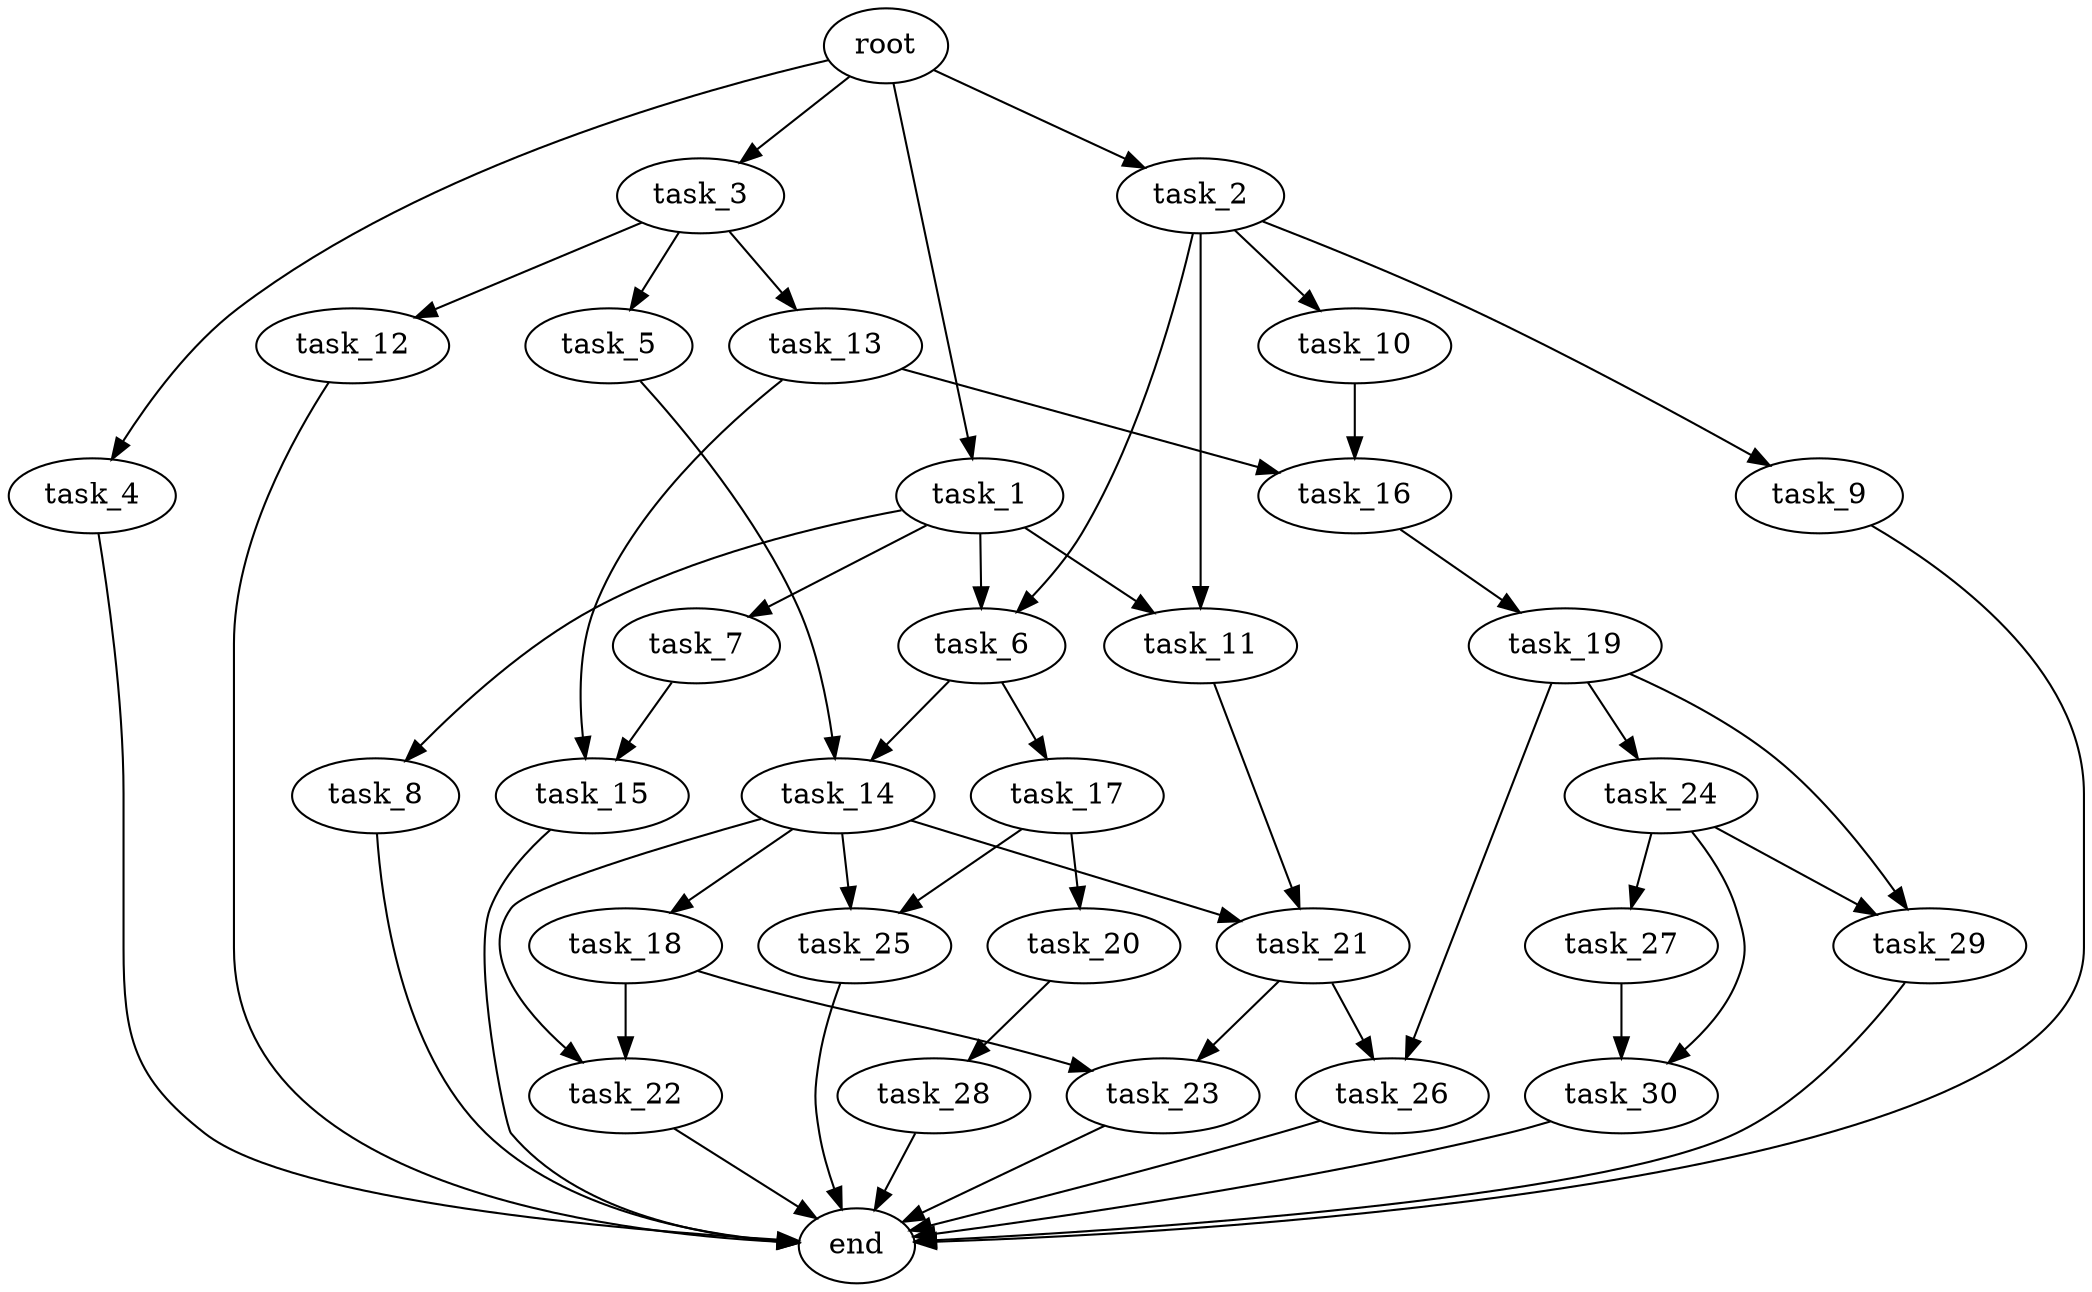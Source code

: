 digraph G {
  root [size="0.000000e+00"];
  task_1 [size="3.222809e+09"];
  task_2 [size="8.332453e+09"];
  task_3 [size="1.906577e+09"];
  task_4 [size="6.767805e+09"];
  task_5 [size="6.267243e+09"];
  task_6 [size="2.488982e+09"];
  task_7 [size="6.935554e+09"];
  task_8 [size="3.444153e+09"];
  task_9 [size="1.290179e+09"];
  task_10 [size="3.836121e+09"];
  task_11 [size="5.887118e+09"];
  task_12 [size="1.671035e+09"];
  task_13 [size="8.238614e+09"];
  task_14 [size="2.982724e+09"];
  task_15 [size="2.908987e+09"];
  task_16 [size="7.278591e+09"];
  task_17 [size="5.964103e+09"];
  task_18 [size="3.379014e+09"];
  task_19 [size="8.879852e+09"];
  task_20 [size="9.954729e+09"];
  task_21 [size="3.427986e+09"];
  task_22 [size="9.013936e+09"];
  task_23 [size="3.593150e+09"];
  task_24 [size="1.885072e+09"];
  task_25 [size="9.480895e+09"];
  task_26 [size="9.182136e+09"];
  task_27 [size="4.034513e+09"];
  task_28 [size="2.284954e+09"];
  task_29 [size="7.271961e+09"];
  task_30 [size="1.312927e+09"];
  end [size="0.000000e+00"];

  root -> task_1 [size="1.000000e-12"];
  root -> task_2 [size="1.000000e-12"];
  root -> task_3 [size="1.000000e-12"];
  root -> task_4 [size="1.000000e-12"];
  task_1 -> task_6 [size="1.244491e+08"];
  task_1 -> task_7 [size="6.935554e+08"];
  task_1 -> task_8 [size="3.444153e+08"];
  task_1 -> task_11 [size="2.943559e+08"];
  task_2 -> task_6 [size="1.244491e+08"];
  task_2 -> task_9 [size="1.290179e+08"];
  task_2 -> task_10 [size="3.836121e+08"];
  task_2 -> task_11 [size="2.943559e+08"];
  task_3 -> task_5 [size="6.267243e+08"];
  task_3 -> task_12 [size="1.671035e+08"];
  task_3 -> task_13 [size="8.238614e+08"];
  task_4 -> end [size="1.000000e-12"];
  task_5 -> task_14 [size="1.491362e+08"];
  task_6 -> task_14 [size="1.491362e+08"];
  task_6 -> task_17 [size="5.964103e+08"];
  task_7 -> task_15 [size="1.454494e+08"];
  task_8 -> end [size="1.000000e-12"];
  task_9 -> end [size="1.000000e-12"];
  task_10 -> task_16 [size="3.639296e+08"];
  task_11 -> task_21 [size="1.713993e+08"];
  task_12 -> end [size="1.000000e-12"];
  task_13 -> task_15 [size="1.454494e+08"];
  task_13 -> task_16 [size="3.639296e+08"];
  task_14 -> task_18 [size="3.379014e+08"];
  task_14 -> task_21 [size="1.713993e+08"];
  task_14 -> task_22 [size="4.506968e+08"];
  task_14 -> task_25 [size="4.740448e+08"];
  task_15 -> end [size="1.000000e-12"];
  task_16 -> task_19 [size="8.879852e+08"];
  task_17 -> task_20 [size="9.954729e+08"];
  task_17 -> task_25 [size="4.740448e+08"];
  task_18 -> task_22 [size="4.506968e+08"];
  task_18 -> task_23 [size="1.796575e+08"];
  task_19 -> task_24 [size="1.885072e+08"];
  task_19 -> task_26 [size="4.591068e+08"];
  task_19 -> task_29 [size="3.635981e+08"];
  task_20 -> task_28 [size="2.284954e+08"];
  task_21 -> task_23 [size="1.796575e+08"];
  task_21 -> task_26 [size="4.591068e+08"];
  task_22 -> end [size="1.000000e-12"];
  task_23 -> end [size="1.000000e-12"];
  task_24 -> task_27 [size="4.034513e+08"];
  task_24 -> task_29 [size="3.635981e+08"];
  task_24 -> task_30 [size="6.564633e+07"];
  task_25 -> end [size="1.000000e-12"];
  task_26 -> end [size="1.000000e-12"];
  task_27 -> task_30 [size="6.564633e+07"];
  task_28 -> end [size="1.000000e-12"];
  task_29 -> end [size="1.000000e-12"];
  task_30 -> end [size="1.000000e-12"];
}
